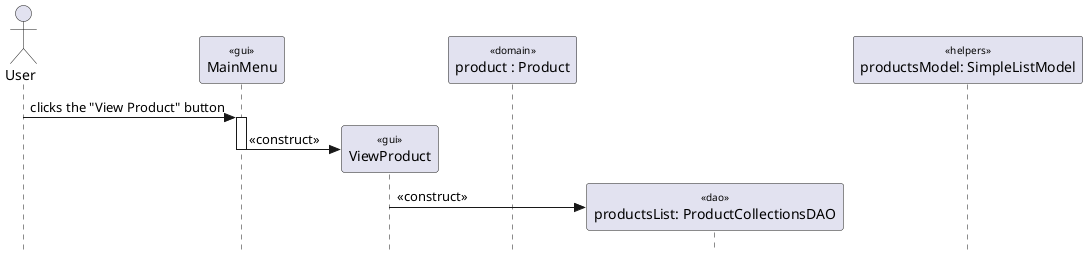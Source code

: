 @startuml
skinparam {
  Style StrictUML
  SequenceStereotype {
    Font {
      Size 10
      Style plain
    }
  }
}
actor "User" as user
participant "MainMenu" as menu <<gui>>
participant "ViewProduct" as ViewProduct <<gui>>
participant "product : Product" as product <<domain>>
participant "productsList: ProductCollectionsDAO" as ProductCollectionsDAO <<dao>>
participant "productsModel: SimpleListModel" as SimpleListModel <<helpers>>

'create the product viewer menu
user -> menu++ : clicks the "View Product" button
create ViewProduct
menu -> ViewProduct : <<construct>>
menu--

create ProductCollectionsDAO
ViewProduct -> ProductCollectionsDAO : <<construct>>
@enduml
